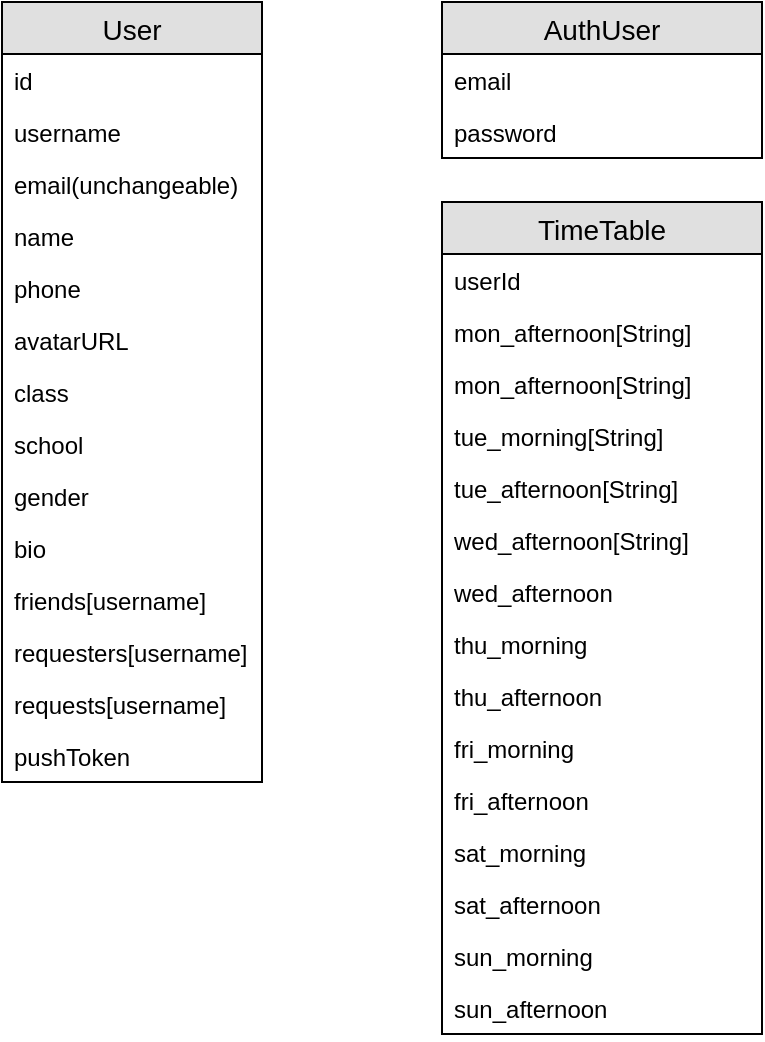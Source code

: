 <mxfile version="14.1.8" type="device" pages="2"><diagram id="bF4EXvyYeQfAW3UyhoZt" name="databases"><mxGraphModel dx="1106" dy="822" grid="1" gridSize="10" guides="1" tooltips="1" connect="1" arrows="1" fold="1" page="1" pageScale="1" pageWidth="850" pageHeight="1100" math="0" shadow="0"><root><mxCell id="0"/><mxCell id="1" parent="0"/><mxCell id="K92zLiusNQDETaqsGJhH-1" value="User" style="swimlane;fontStyle=0;childLayout=stackLayout;horizontal=1;startSize=26;fillColor=#e0e0e0;horizontalStack=0;resizeParent=1;resizeParentMax=0;resizeLast=0;collapsible=1;marginBottom=0;swimlaneFillColor=#ffffff;align=center;fontSize=14;" parent="1" vertex="1"><mxGeometry x="20" y="20" width="130" height="390" as="geometry"/></mxCell><mxCell id="K92zLiusNQDETaqsGJhH-25" value="id" style="text;strokeColor=none;fillColor=none;spacingLeft=4;spacingRight=4;overflow=hidden;rotatable=0;points=[[0,0.5],[1,0.5]];portConstraint=eastwest;fontSize=12;" parent="K92zLiusNQDETaqsGJhH-1" vertex="1"><mxGeometry y="26" width="130" height="26" as="geometry"/></mxCell><mxCell id="K92zLiusNQDETaqsGJhH-2" value="username&#10;" style="text;strokeColor=none;fillColor=none;spacingLeft=4;spacingRight=4;overflow=hidden;rotatable=0;points=[[0,0.5],[1,0.5]];portConstraint=eastwest;fontSize=12;" parent="K92zLiusNQDETaqsGJhH-1" vertex="1"><mxGeometry y="52" width="130" height="26" as="geometry"/></mxCell><mxCell id="K92zLiusNQDETaqsGJhH-3" value="email(unchangeable)" style="text;strokeColor=none;fillColor=none;spacingLeft=4;spacingRight=4;overflow=hidden;rotatable=0;points=[[0,0.5],[1,0.5]];portConstraint=eastwest;fontSize=12;" parent="K92zLiusNQDETaqsGJhH-1" vertex="1"><mxGeometry y="78" width="130" height="26" as="geometry"/></mxCell><mxCell id="K92zLiusNQDETaqsGJhH-8" value="name" style="text;strokeColor=none;fillColor=none;spacingLeft=4;spacingRight=4;overflow=hidden;rotatable=0;points=[[0,0.5],[1,0.5]];portConstraint=eastwest;fontSize=12;" parent="K92zLiusNQDETaqsGJhH-1" vertex="1"><mxGeometry y="104" width="130" height="26" as="geometry"/></mxCell><mxCell id="K92zLiusNQDETaqsGJhH-7" value="phone&#10;" style="text;strokeColor=none;fillColor=none;spacingLeft=4;spacingRight=4;overflow=hidden;rotatable=0;points=[[0,0.5],[1,0.5]];portConstraint=eastwest;fontSize=12;" parent="K92zLiusNQDETaqsGJhH-1" vertex="1"><mxGeometry y="130" width="130" height="26" as="geometry"/></mxCell><mxCell id="K92zLiusNQDETaqsGJhH-9" value="avatarURL&#10;" style="text;strokeColor=none;fillColor=none;spacingLeft=4;spacingRight=4;overflow=hidden;rotatable=0;points=[[0,0.5],[1,0.5]];portConstraint=eastwest;fontSize=12;" parent="K92zLiusNQDETaqsGJhH-1" vertex="1"><mxGeometry y="156" width="130" height="26" as="geometry"/></mxCell><mxCell id="K92zLiusNQDETaqsGJhH-10" value="class" style="text;strokeColor=none;fillColor=none;spacingLeft=4;spacingRight=4;overflow=hidden;rotatable=0;points=[[0,0.5],[1,0.5]];portConstraint=eastwest;fontSize=12;" parent="K92zLiusNQDETaqsGJhH-1" vertex="1"><mxGeometry y="182" width="130" height="26" as="geometry"/></mxCell><mxCell id="K92zLiusNQDETaqsGJhH-11" value="school&#10;" style="text;strokeColor=none;fillColor=none;spacingLeft=4;spacingRight=4;overflow=hidden;rotatable=0;points=[[0,0.5],[1,0.5]];portConstraint=eastwest;fontSize=12;" parent="K92zLiusNQDETaqsGJhH-1" vertex="1"><mxGeometry y="208" width="130" height="26" as="geometry"/></mxCell><mxCell id="K92zLiusNQDETaqsGJhH-4" value="gender" style="text;strokeColor=none;fillColor=none;spacingLeft=4;spacingRight=4;overflow=hidden;rotatable=0;points=[[0,0.5],[1,0.5]];portConstraint=eastwest;fontSize=12;" parent="K92zLiusNQDETaqsGJhH-1" vertex="1"><mxGeometry y="234" width="130" height="26" as="geometry"/></mxCell><mxCell id="K92zLiusNQDETaqsGJhH-13" value="bio" style="text;strokeColor=none;fillColor=none;spacingLeft=4;spacingRight=4;overflow=hidden;rotatable=0;points=[[0,0.5],[1,0.5]];portConstraint=eastwest;fontSize=12;" parent="K92zLiusNQDETaqsGJhH-1" vertex="1"><mxGeometry y="260" width="130" height="26" as="geometry"/></mxCell><mxCell id="K92zLiusNQDETaqsGJhH-15" value="friends[username]" style="text;strokeColor=none;fillColor=none;spacingLeft=4;spacingRight=4;overflow=hidden;rotatable=0;points=[[0,0.5],[1,0.5]];portConstraint=eastwest;fontSize=12;" parent="K92zLiusNQDETaqsGJhH-1" vertex="1"><mxGeometry y="286" width="130" height="26" as="geometry"/></mxCell><mxCell id="K92zLiusNQDETaqsGJhH-16" value="requesters[username]" style="text;strokeColor=none;fillColor=none;spacingLeft=4;spacingRight=4;overflow=hidden;rotatable=0;points=[[0,0.5],[1,0.5]];portConstraint=eastwest;fontSize=12;" parent="K92zLiusNQDETaqsGJhH-1" vertex="1"><mxGeometry y="312" width="130" height="26" as="geometry"/></mxCell><mxCell id="K92zLiusNQDETaqsGJhH-14" value="requests[username]" style="text;strokeColor=none;fillColor=none;spacingLeft=4;spacingRight=4;overflow=hidden;rotatable=0;points=[[0,0.5],[1,0.5]];portConstraint=eastwest;fontSize=12;" parent="K92zLiusNQDETaqsGJhH-1" vertex="1"><mxGeometry y="338" width="130" height="26" as="geometry"/></mxCell><mxCell id="K92zLiusNQDETaqsGJhH-12" value="pushToken" style="text;strokeColor=none;fillColor=none;spacingLeft=4;spacingRight=4;overflow=hidden;rotatable=0;points=[[0,0.5],[1,0.5]];portConstraint=eastwest;fontSize=12;" parent="K92zLiusNQDETaqsGJhH-1" vertex="1"><mxGeometry y="364" width="130" height="26" as="geometry"/></mxCell><mxCell id="K92zLiusNQDETaqsGJhH-17" value="AuthUser" style="swimlane;fontStyle=0;childLayout=stackLayout;horizontal=1;startSize=26;fillColor=#e0e0e0;horizontalStack=0;resizeParent=1;resizeParentMax=0;resizeLast=0;collapsible=1;marginBottom=0;swimlaneFillColor=#ffffff;align=center;fontSize=14;" parent="1" vertex="1"><mxGeometry x="240" y="20" width="160" height="78" as="geometry"/></mxCell><mxCell id="K92zLiusNQDETaqsGJhH-18" value="email" style="text;strokeColor=none;fillColor=none;spacingLeft=4;spacingRight=4;overflow=hidden;rotatable=0;points=[[0,0.5],[1,0.5]];portConstraint=eastwest;fontSize=12;" parent="K92zLiusNQDETaqsGJhH-17" vertex="1"><mxGeometry y="26" width="160" height="26" as="geometry"/></mxCell><mxCell id="K92zLiusNQDETaqsGJhH-19" value="password" style="text;strokeColor=none;fillColor=none;spacingLeft=4;spacingRight=4;overflow=hidden;rotatable=0;points=[[0,0.5],[1,0.5]];portConstraint=eastwest;fontSize=12;" parent="K92zLiusNQDETaqsGJhH-17" vertex="1"><mxGeometry y="52" width="160" height="26" as="geometry"/></mxCell><mxCell id="K92zLiusNQDETaqsGJhH-21" value="TimeTable" style="swimlane;fontStyle=0;childLayout=stackLayout;horizontal=1;startSize=26;fillColor=#e0e0e0;horizontalStack=0;resizeParent=1;resizeParentMax=0;resizeLast=0;collapsible=1;marginBottom=0;swimlaneFillColor=#ffffff;align=center;fontSize=14;" parent="1" vertex="1"><mxGeometry x="240" y="120" width="160" height="416" as="geometry"/></mxCell><mxCell id="K92zLiusNQDETaqsGJhH-22" value="userId" style="text;strokeColor=none;fillColor=none;spacingLeft=4;spacingRight=4;overflow=hidden;rotatable=0;points=[[0,0.5],[1,0.5]];portConstraint=eastwest;fontSize=12;" parent="K92zLiusNQDETaqsGJhH-21" vertex="1"><mxGeometry y="26" width="160" height="26" as="geometry"/></mxCell><mxCell id="K92zLiusNQDETaqsGJhH-34" value="mon_afternoon[String]" style="text;strokeColor=none;fillColor=none;spacingLeft=4;spacingRight=4;overflow=hidden;rotatable=0;points=[[0,0.5],[1,0.5]];portConstraint=eastwest;fontSize=12;" parent="K92zLiusNQDETaqsGJhH-21" vertex="1"><mxGeometry y="52" width="160" height="26" as="geometry"/></mxCell><mxCell id="K92zLiusNQDETaqsGJhH-36" value="mon_afternoon[String]" style="text;strokeColor=none;fillColor=none;spacingLeft=4;spacingRight=4;overflow=hidden;rotatable=0;points=[[0,0.5],[1,0.5]];portConstraint=eastwest;fontSize=12;" parent="K92zLiusNQDETaqsGJhH-21" vertex="1"><mxGeometry y="78" width="160" height="26" as="geometry"/></mxCell><mxCell id="K92zLiusNQDETaqsGJhH-37" value="tue_morning[String]" style="text;strokeColor=none;fillColor=none;spacingLeft=4;spacingRight=4;overflow=hidden;rotatable=0;points=[[0,0.5],[1,0.5]];portConstraint=eastwest;fontSize=12;" parent="K92zLiusNQDETaqsGJhH-21" vertex="1"><mxGeometry y="104" width="160" height="26" as="geometry"/></mxCell><mxCell id="K92zLiusNQDETaqsGJhH-35" value="tue_afternoon[String]" style="text;strokeColor=none;fillColor=none;spacingLeft=4;spacingRight=4;overflow=hidden;rotatable=0;points=[[0,0.5],[1,0.5]];portConstraint=eastwest;fontSize=12;" parent="K92zLiusNQDETaqsGJhH-21" vertex="1"><mxGeometry y="130" width="160" height="26" as="geometry"/></mxCell><mxCell id="K92zLiusNQDETaqsGJhH-32" value="wed_afternoon[String]" style="text;strokeColor=none;fillColor=none;spacingLeft=4;spacingRight=4;overflow=hidden;rotatable=0;points=[[0,0.5],[1,0.5]];portConstraint=eastwest;fontSize=12;" parent="K92zLiusNQDETaqsGJhH-21" vertex="1"><mxGeometry y="156" width="160" height="26" as="geometry"/></mxCell><mxCell id="K92zLiusNQDETaqsGJhH-33" value="wed_afternoon" style="text;strokeColor=none;fillColor=none;spacingLeft=4;spacingRight=4;overflow=hidden;rotatable=0;points=[[0,0.5],[1,0.5]];portConstraint=eastwest;fontSize=12;" parent="K92zLiusNQDETaqsGJhH-21" vertex="1"><mxGeometry y="182" width="160" height="26" as="geometry"/></mxCell><mxCell id="K92zLiusNQDETaqsGJhH-31" value="thu_morning" style="text;strokeColor=none;fillColor=none;spacingLeft=4;spacingRight=4;overflow=hidden;rotatable=0;points=[[0,0.5],[1,0.5]];portConstraint=eastwest;fontSize=12;" parent="K92zLiusNQDETaqsGJhH-21" vertex="1"><mxGeometry y="208" width="160" height="26" as="geometry"/></mxCell><mxCell id="K92zLiusNQDETaqsGJhH-30" value="thu_afternoon" style="text;strokeColor=none;fillColor=none;spacingLeft=4;spacingRight=4;overflow=hidden;rotatable=0;points=[[0,0.5],[1,0.5]];portConstraint=eastwest;fontSize=12;" parent="K92zLiusNQDETaqsGJhH-21" vertex="1"><mxGeometry y="234" width="160" height="26" as="geometry"/></mxCell><mxCell id="K92zLiusNQDETaqsGJhH-28" value="fri_morning" style="text;strokeColor=none;fillColor=none;spacingLeft=4;spacingRight=4;overflow=hidden;rotatable=0;points=[[0,0.5],[1,0.5]];portConstraint=eastwest;fontSize=12;" parent="K92zLiusNQDETaqsGJhH-21" vertex="1"><mxGeometry y="260" width="160" height="26" as="geometry"/></mxCell><mxCell id="K92zLiusNQDETaqsGJhH-29" value="fri_afternoon" style="text;strokeColor=none;fillColor=none;spacingLeft=4;spacingRight=4;overflow=hidden;rotatable=0;points=[[0,0.5],[1,0.5]];portConstraint=eastwest;fontSize=12;" parent="K92zLiusNQDETaqsGJhH-21" vertex="1"><mxGeometry y="286" width="160" height="26" as="geometry"/></mxCell><mxCell id="K92zLiusNQDETaqsGJhH-26" value="sat_morning" style="text;strokeColor=none;fillColor=none;spacingLeft=4;spacingRight=4;overflow=hidden;rotatable=0;points=[[0,0.5],[1,0.5]];portConstraint=eastwest;fontSize=12;" parent="K92zLiusNQDETaqsGJhH-21" vertex="1"><mxGeometry y="312" width="160" height="26" as="geometry"/></mxCell><mxCell id="K92zLiusNQDETaqsGJhH-27" value="sat_afternoon" style="text;strokeColor=none;fillColor=none;spacingLeft=4;spacingRight=4;overflow=hidden;rotatable=0;points=[[0,0.5],[1,0.5]];portConstraint=eastwest;fontSize=12;" parent="K92zLiusNQDETaqsGJhH-21" vertex="1"><mxGeometry y="338" width="160" height="26" as="geometry"/></mxCell><mxCell id="K92zLiusNQDETaqsGJhH-23" value="sun_morning" style="text;strokeColor=none;fillColor=none;spacingLeft=4;spacingRight=4;overflow=hidden;rotatable=0;points=[[0,0.5],[1,0.5]];portConstraint=eastwest;fontSize=12;" parent="K92zLiusNQDETaqsGJhH-21" vertex="1"><mxGeometry y="364" width="160" height="26" as="geometry"/></mxCell><mxCell id="K92zLiusNQDETaqsGJhH-24" value="sun_afternoon" style="text;strokeColor=none;fillColor=none;spacingLeft=4;spacingRight=4;overflow=hidden;rotatable=0;points=[[0,0.5],[1,0.5]];portConstraint=eastwest;fontSize=12;" parent="K92zLiusNQDETaqsGJhH-21" vertex="1"><mxGeometry y="390" width="160" height="26" as="geometry"/></mxCell></root></mxGraphModel></diagram><diagram id="n5hS6abyUC4Tazri_AKl" name="use cases"><mxGraphModel dx="1106" dy="822" grid="1" gridSize="10" guides="1" tooltips="1" connect="1" arrows="1" fold="1" page="1" pageScale="1" pageWidth="850" pageHeight="1100" math="0" shadow="0"><root><mxCell id="ISHe8D1IUS8Ev-aefh0W-0"/><mxCell id="ISHe8D1IUS8Ev-aefh0W-1" parent="ISHe8D1IUS8Ev-aefh0W-0"/><mxCell id="ISHe8D1IUS8Ev-aefh0W-6" value="" style="edgeStyle=orthogonalEdgeStyle;rounded=0;orthogonalLoop=1;jettySize=auto;html=1;" edge="1" parent="ISHe8D1IUS8Ev-aefh0W-1" source="ISHe8D1IUS8Ev-aefh0W-2" target="ISHe8D1IUS8Ev-aefh0W-5"><mxGeometry relative="1" as="geometry"/></mxCell><mxCell id="ISHe8D1IUS8Ev-aefh0W-8" value="" style="edgeStyle=orthogonalEdgeStyle;rounded=0;orthogonalLoop=1;jettySize=auto;html=1;" edge="1" parent="ISHe8D1IUS8Ev-aefh0W-1" source="ISHe8D1IUS8Ev-aefh0W-2" target="ISHe8D1IUS8Ev-aefh0W-7"><mxGeometry relative="1" as="geometry"/></mxCell><mxCell id="ISHe8D1IUS8Ev-aefh0W-2" value="Actor" style="shape=umlActor;verticalLabelPosition=bottom;verticalAlign=top;html=1;outlineConnect=0;" vertex="1" parent="ISHe8D1IUS8Ev-aefh0W-1"><mxGeometry x="350" y="390" width="30" height="60" as="geometry"/></mxCell><mxCell id="ISHe8D1IUS8Ev-aefh0W-18" value="" style="edgeStyle=orthogonalEdgeStyle;rounded=0;orthogonalLoop=1;jettySize=auto;html=1;" edge="1" parent="ISHe8D1IUS8Ev-aefh0W-1" source="ISHe8D1IUS8Ev-aefh0W-5" target="ISHe8D1IUS8Ev-aefh0W-17"><mxGeometry relative="1" as="geometry"/></mxCell><mxCell id="ISHe8D1IUS8Ev-aefh0W-5" value="&lt;span&gt;Time table&lt;br&gt;&lt;br&gt;&lt;/span&gt;" style="ellipse;whiteSpace=wrap;html=1;verticalAlign=top;align=center;" vertex="1" parent="ISHe8D1IUS8Ev-aefh0W-1"><mxGeometry x="305" y="240" width="120" height="80" as="geometry"/></mxCell><mxCell id="ISHe8D1IUS8Ev-aefh0W-12" value="" style="edgeStyle=orthogonalEdgeStyle;rounded=0;orthogonalLoop=1;jettySize=auto;html=1;" edge="1" parent="ISHe8D1IUS8Ev-aefh0W-1" source="ISHe8D1IUS8Ev-aefh0W-7" target="ISHe8D1IUS8Ev-aefh0W-11"><mxGeometry relative="1" as="geometry"/></mxCell><mxCell id="ISHe8D1IUS8Ev-aefh0W-14" value="" style="edgeStyle=orthogonalEdgeStyle;rounded=0;orthogonalLoop=1;jettySize=auto;html=1;" edge="1" parent="ISHe8D1IUS8Ev-aefh0W-1" source="ISHe8D1IUS8Ev-aefh0W-7" target="ISHe8D1IUS8Ev-aefh0W-13"><mxGeometry relative="1" as="geometry"/></mxCell><mxCell id="ISHe8D1IUS8Ev-aefh0W-16" value="" style="edgeStyle=orthogonalEdgeStyle;rounded=0;orthogonalLoop=1;jettySize=auto;html=1;" edge="1" parent="ISHe8D1IUS8Ev-aefh0W-1" source="ISHe8D1IUS8Ev-aefh0W-7" target="ISHe8D1IUS8Ev-aefh0W-15"><mxGeometry relative="1" as="geometry"/></mxCell><mxCell id="ISHe8D1IUS8Ev-aefh0W-7" value="Auth" style="ellipse;whiteSpace=wrap;html=1;verticalAlign=top;" vertex="1" parent="ISHe8D1IUS8Ev-aefh0W-1"><mxGeometry x="470" y="380" width="120" height="80" as="geometry"/></mxCell><mxCell id="ISHe8D1IUS8Ev-aefh0W-11" value="Register" style="whiteSpace=wrap;html=1;verticalAlign=top;" vertex="1" parent="ISHe8D1IUS8Ev-aefh0W-1"><mxGeometry x="550" y="280" width="120" height="60" as="geometry"/></mxCell><mxCell id="ISHe8D1IUS8Ev-aefh0W-13" value="Login" style="whiteSpace=wrap;html=1;verticalAlign=top;" vertex="1" parent="ISHe8D1IUS8Ev-aefh0W-1"><mxGeometry x="650" y="390" width="120" height="60" as="geometry"/></mxCell><mxCell id="ISHe8D1IUS8Ev-aefh0W-15" value="Forget password&lt;br&gt;" style="whiteSpace=wrap;html=1;verticalAlign=top;" vertex="1" parent="ISHe8D1IUS8Ev-aefh0W-1"><mxGeometry x="550" y="510" width="120" height="60" as="geometry"/></mxCell><mxCell id="ISHe8D1IUS8Ev-aefh0W-17" value="Edit" style="whiteSpace=wrap;html=1;verticalAlign=top;" vertex="1" parent="ISHe8D1IUS8Ev-aefh0W-1"><mxGeometry x="305" y="90" width="120" height="60" as="geometry"/></mxCell></root></mxGraphModel></diagram></mxfile>